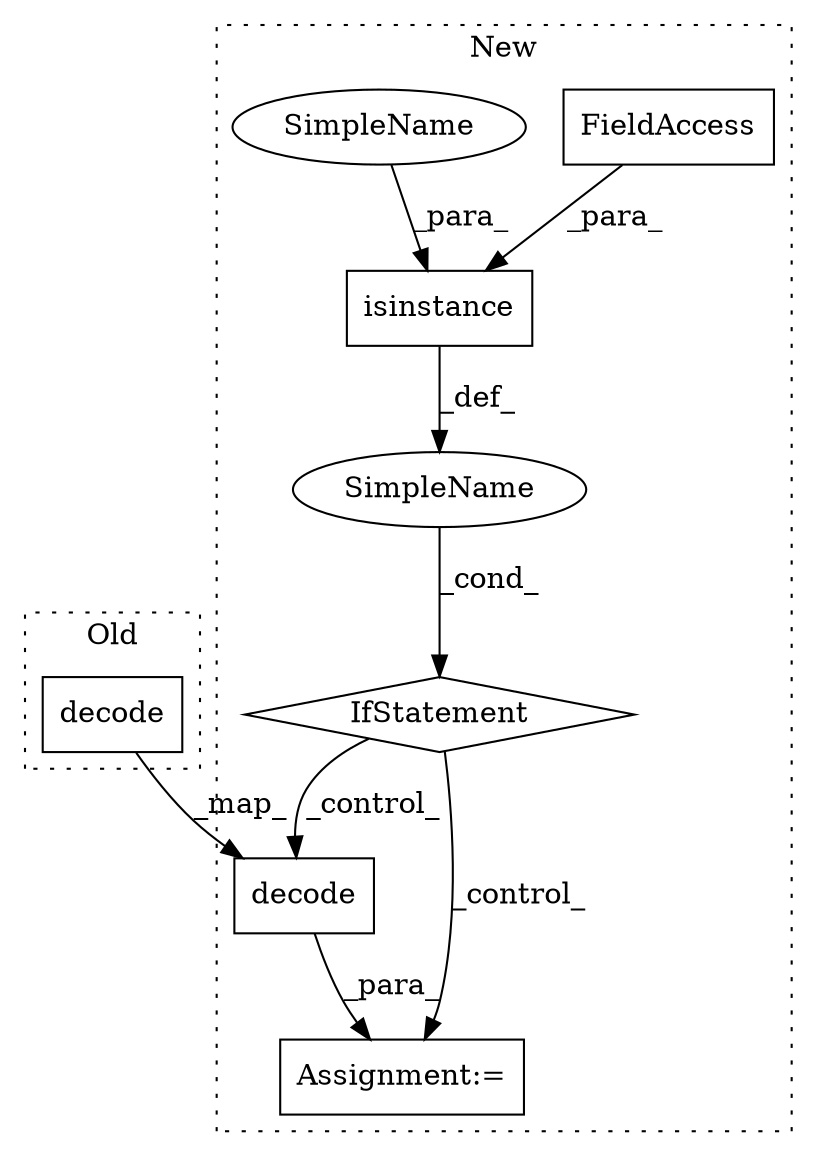 digraph G {
subgraph cluster0 {
1 [label="decode" a="32" s="1347,1361" l="7,1" shape="box"];
label = "Old";
style="dotted";
}
subgraph cluster1 {
2 [label="decode" a="32" s="1408,1422" l="7,1" shape="box"];
3 [label="Assignment:=" a="7" s="1399" l="1" shape="box"];
4 [label="SimpleName" a="42" s="" l="" shape="ellipse"];
5 [label="IfStatement" a="25" s="1349,1378" l="4,2" shape="diamond"];
6 [label="isinstance" a="32" s="1353,1377" l="11,1" shape="box"];
7 [label="FieldAccess" a="22" s="1372" l="5" shape="box"];
8 [label="SimpleName" a="42" s="1364" l="7" shape="ellipse"];
label = "New";
style="dotted";
}
1 -> 2 [label="_map_"];
2 -> 3 [label="_para_"];
4 -> 5 [label="_cond_"];
5 -> 2 [label="_control_"];
5 -> 3 [label="_control_"];
6 -> 4 [label="_def_"];
7 -> 6 [label="_para_"];
8 -> 6 [label="_para_"];
}